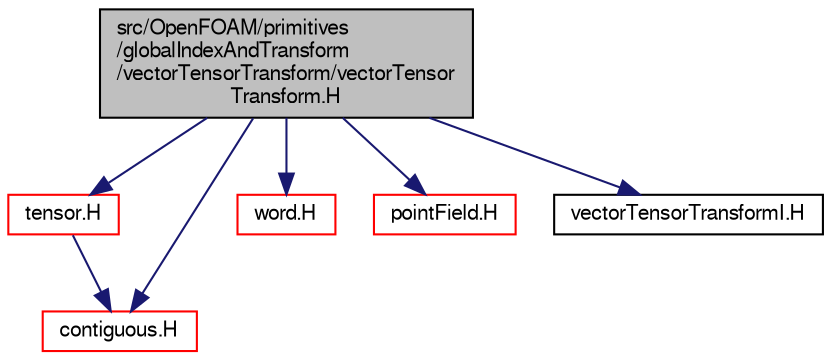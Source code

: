 digraph "src/OpenFOAM/primitives/globalIndexAndTransform/vectorTensorTransform/vectorTensorTransform.H"
{
  bgcolor="transparent";
  edge [fontname="FreeSans",fontsize="10",labelfontname="FreeSans",labelfontsize="10"];
  node [fontname="FreeSans",fontsize="10",shape=record];
  Node1 [label="src/OpenFOAM/primitives\l/globalIndexAndTransform\l/vectorTensorTransform/vectorTensor\lTransform.H",height=0.2,width=0.4,color="black", fillcolor="grey75", style="filled" fontcolor="black"];
  Node1 -> Node2 [color="midnightblue",fontsize="10",style="solid",fontname="FreeSans"];
  Node2 [label="tensor.H",height=0.2,width=0.4,color="red",URL="$a08556.html"];
  Node2 -> Node3 [color="midnightblue",fontsize="10",style="solid",fontname="FreeSans"];
  Node3 [label="contiguous.H",height=0.2,width=0.4,color="red",URL="$a08354.html",tooltip="Template function to specify if the data of a type are contiguous. "];
  Node1 -> Node4 [color="midnightblue",fontsize="10",style="solid",fontname="FreeSans"];
  Node4 [label="word.H",height=0.2,width=0.4,color="red",URL="$a08524.html"];
  Node1 -> Node3 [color="midnightblue",fontsize="10",style="solid",fontname="FreeSans"];
  Node1 -> Node5 [color="midnightblue",fontsize="10",style="solid",fontname="FreeSans"];
  Node5 [label="pointField.H",height=0.2,width=0.4,color="red",URL="$a08313.html"];
  Node1 -> Node6 [color="midnightblue",fontsize="10",style="solid",fontname="FreeSans"];
  Node6 [label="vectorTensorTransformI.H",height=0.2,width=0.4,color="black",URL="$a08402.html"];
}
